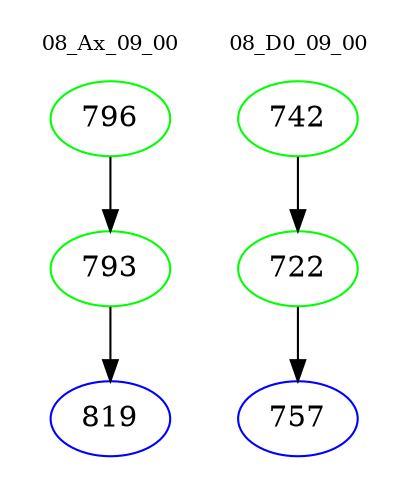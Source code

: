 digraph{
subgraph cluster_0 {
color = white
label = "08_Ax_09_00";
fontsize=10;
T0_796 [label="796", color="green"]
T0_796 -> T0_793 [color="black"]
T0_793 [label="793", color="green"]
T0_793 -> T0_819 [color="black"]
T0_819 [label="819", color="blue"]
}
subgraph cluster_1 {
color = white
label = "08_D0_09_00";
fontsize=10;
T1_742 [label="742", color="green"]
T1_742 -> T1_722 [color="black"]
T1_722 [label="722", color="green"]
T1_722 -> T1_757 [color="black"]
T1_757 [label="757", color="blue"]
}
}

